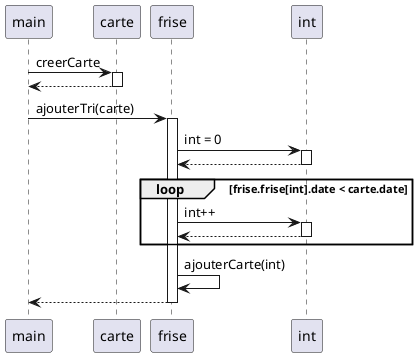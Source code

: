 @startuml
'https://plantuml.com/sequence-diagram

main -> carte : creerCarte
activate carte
carte --> main
deactivate carte

main -> frise : ajouterTri(carte)
activate frise

frise -> int : int = 0
activate int
int  --> frise
deactivate int

loop frise.frise[int].date < carte.date
frise -> int : int++
activate int
int --> frise
deactivate int
end

frise -> frise : ajouterCarte(int)

frise --> main
deactivate frise

@enduml